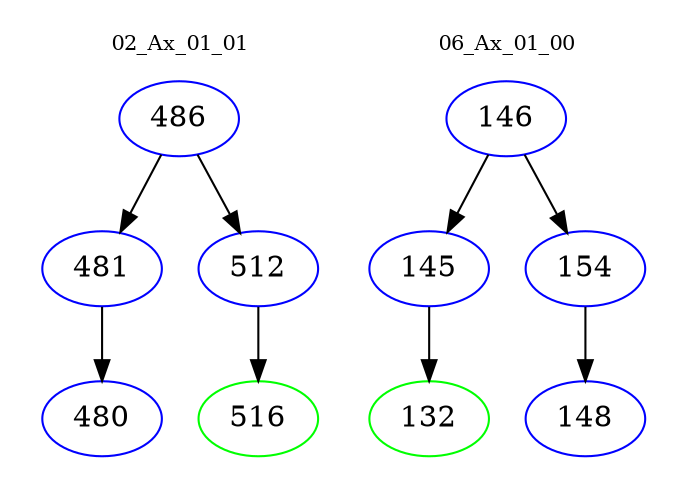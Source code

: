 digraph{
subgraph cluster_0 {
color = white
label = "02_Ax_01_01";
fontsize=10;
T0_486 [label="486", color="blue"]
T0_486 -> T0_481 [color="black"]
T0_481 [label="481", color="blue"]
T0_481 -> T0_480 [color="black"]
T0_480 [label="480", color="blue"]
T0_486 -> T0_512 [color="black"]
T0_512 [label="512", color="blue"]
T0_512 -> T0_516 [color="black"]
T0_516 [label="516", color="green"]
}
subgraph cluster_1 {
color = white
label = "06_Ax_01_00";
fontsize=10;
T1_146 [label="146", color="blue"]
T1_146 -> T1_145 [color="black"]
T1_145 [label="145", color="blue"]
T1_145 -> T1_132 [color="black"]
T1_132 [label="132", color="green"]
T1_146 -> T1_154 [color="black"]
T1_154 [label="154", color="blue"]
T1_154 -> T1_148 [color="black"]
T1_148 [label="148", color="blue"]
}
}
